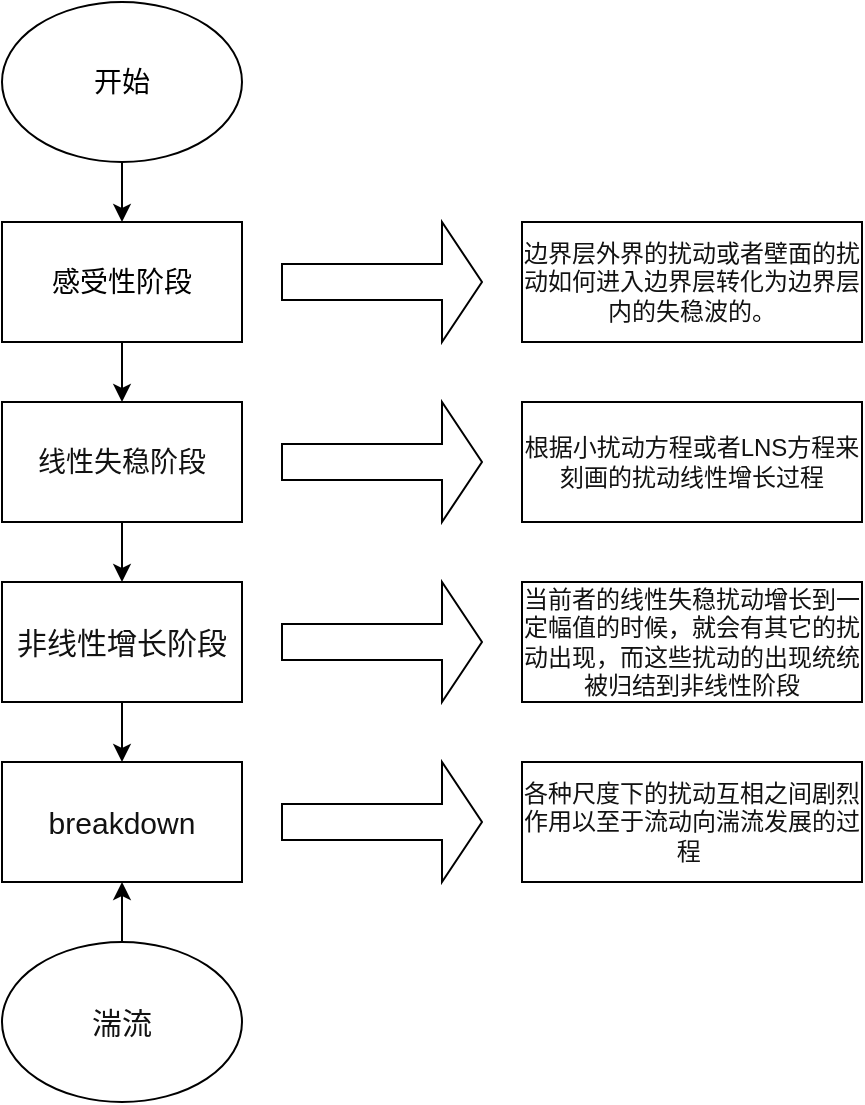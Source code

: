 <mxfile version="13.8.1" type="github">
  <diagram id="C5RBs43oDa-KdzZeNtuy" name="Page-1">
    <mxGraphModel dx="1131" dy="524" grid="1" gridSize="10" guides="1" tooltips="1" connect="1" arrows="1" fold="1" page="1" pageScale="1" pageWidth="827" pageHeight="1169" math="0" shadow="0">
      <root>
        <mxCell id="WIyWlLk6GJQsqaUBKTNV-0" />
        <mxCell id="WIyWlLk6GJQsqaUBKTNV-1" parent="WIyWlLk6GJQsqaUBKTNV-0" />
        <mxCell id="AThCmjyFZTkLYUIXfEgY-18" value="" style="edgeStyle=orthogonalEdgeStyle;rounded=0;orthogonalLoop=1;jettySize=auto;html=1;" edge="1" parent="WIyWlLk6GJQsqaUBKTNV-1" source="AThCmjyFZTkLYUIXfEgY-0" target="AThCmjyFZTkLYUIXfEgY-1">
          <mxGeometry relative="1" as="geometry" />
        </mxCell>
        <mxCell id="AThCmjyFZTkLYUIXfEgY-0" value="&lt;font style=&quot;font-size: 14px&quot;&gt;开始&lt;/font&gt;" style="ellipse;whiteSpace=wrap;html=1;" vertex="1" parent="WIyWlLk6GJQsqaUBKTNV-1">
          <mxGeometry x="310" y="340" width="120" height="80" as="geometry" />
        </mxCell>
        <mxCell id="AThCmjyFZTkLYUIXfEgY-19" value="" style="edgeStyle=orthogonalEdgeStyle;rounded=0;orthogonalLoop=1;jettySize=auto;html=1;" edge="1" parent="WIyWlLk6GJQsqaUBKTNV-1" source="AThCmjyFZTkLYUIXfEgY-1" target="AThCmjyFZTkLYUIXfEgY-4">
          <mxGeometry relative="1" as="geometry" />
        </mxCell>
        <mxCell id="AThCmjyFZTkLYUIXfEgY-1" value="&lt;font style=&quot;font-size: 14px&quot;&gt;感受性阶段&lt;/font&gt;" style="rounded=0;whiteSpace=wrap;html=1;" vertex="1" parent="WIyWlLk6GJQsqaUBKTNV-1">
          <mxGeometry x="310" y="450" width="120" height="60" as="geometry" />
        </mxCell>
        <mxCell id="AThCmjyFZTkLYUIXfEgY-2" value="" style="shape=singleArrow;whiteSpace=wrap;html=1;" vertex="1" parent="WIyWlLk6GJQsqaUBKTNV-1">
          <mxGeometry x="450" y="450" width="100" height="60" as="geometry" />
        </mxCell>
        <mxCell id="AThCmjyFZTkLYUIXfEgY-3" value="&lt;span style=&quot;color: rgb(18 , 18 , 18) ; background-color: rgb(255 , 255 , 255)&quot;&gt;&lt;font style=&quot;font-size: 12px&quot;&gt;边界层外界的扰动或者壁面的扰动如何进入边界层转化为边界层内的失稳波的。&lt;/font&gt;&lt;/span&gt;" style="rounded=0;whiteSpace=wrap;html=1;" vertex="1" parent="WIyWlLk6GJQsqaUBKTNV-1">
          <mxGeometry x="570" y="450" width="170" height="60" as="geometry" />
        </mxCell>
        <mxCell id="AThCmjyFZTkLYUIXfEgY-20" value="" style="edgeStyle=orthogonalEdgeStyle;rounded=0;orthogonalLoop=1;jettySize=auto;html=1;" edge="1" parent="WIyWlLk6GJQsqaUBKTNV-1" source="AThCmjyFZTkLYUIXfEgY-4" target="AThCmjyFZTkLYUIXfEgY-11">
          <mxGeometry relative="1" as="geometry" />
        </mxCell>
        <mxCell id="AThCmjyFZTkLYUIXfEgY-4" value="&lt;span style=&quot;color: rgb(18 , 18 , 18) ; background-color: rgb(255 , 255 , 255)&quot;&gt;&lt;font style=&quot;font-size: 14px&quot;&gt;线性失稳阶段&lt;/font&gt;&lt;/span&gt;" style="whiteSpace=wrap;html=1;rounded=0;" vertex="1" parent="WIyWlLk6GJQsqaUBKTNV-1">
          <mxGeometry x="310" y="540" width="120" height="60" as="geometry" />
        </mxCell>
        <mxCell id="AThCmjyFZTkLYUIXfEgY-6" value="" style="shape=singleArrow;whiteSpace=wrap;html=1;" vertex="1" parent="WIyWlLk6GJQsqaUBKTNV-1">
          <mxGeometry x="450" y="540" width="100" height="60" as="geometry" />
        </mxCell>
        <mxCell id="AThCmjyFZTkLYUIXfEgY-10" value="&lt;span style=&quot;color: rgb(18 , 18 , 18) ; background-color: rgb(255 , 255 , 255)&quot;&gt;&lt;font style=&quot;font-size: 12px&quot;&gt;根据小扰动方程或者LNS方程来刻画的扰动线性增长过程&lt;/font&gt;&lt;/span&gt;" style="rounded=0;whiteSpace=wrap;html=1;" vertex="1" parent="WIyWlLk6GJQsqaUBKTNV-1">
          <mxGeometry x="570" y="540" width="170" height="60" as="geometry" />
        </mxCell>
        <mxCell id="AThCmjyFZTkLYUIXfEgY-21" value="" style="edgeStyle=orthogonalEdgeStyle;rounded=0;orthogonalLoop=1;jettySize=auto;html=1;" edge="1" parent="WIyWlLk6GJQsqaUBKTNV-1" source="AThCmjyFZTkLYUIXfEgY-11" target="AThCmjyFZTkLYUIXfEgY-14">
          <mxGeometry relative="1" as="geometry" />
        </mxCell>
        <mxCell id="AThCmjyFZTkLYUIXfEgY-11" value="&lt;span style=&quot;color: rgb(18 , 18 , 18) ; font-family: , &amp;#34;blinkmacsystemfont&amp;#34; , &amp;#34;helvetica neue&amp;#34; , &amp;#34;pingfang sc&amp;#34; , &amp;#34;microsoft yahei&amp;#34; , &amp;#34;source han sans sc&amp;#34; , &amp;#34;noto sans cjk sc&amp;#34; , &amp;#34;wenquanyi micro hei&amp;#34; , sans-serif ; font-size: 15px ; background-color: rgb(255 , 255 , 255)&quot;&gt;非线性增长阶段&lt;/span&gt;" style="rounded=0;whiteSpace=wrap;html=1;" vertex="1" parent="WIyWlLk6GJQsqaUBKTNV-1">
          <mxGeometry x="310" y="630" width="120" height="60" as="geometry" />
        </mxCell>
        <mxCell id="AThCmjyFZTkLYUIXfEgY-12" value="" style="shape=singleArrow;whiteSpace=wrap;html=1;" vertex="1" parent="WIyWlLk6GJQsqaUBKTNV-1">
          <mxGeometry x="450" y="630" width="100" height="60" as="geometry" />
        </mxCell>
        <mxCell id="AThCmjyFZTkLYUIXfEgY-13" value="&lt;span style=&quot;color: rgb(18 , 18 , 18) ; background-color: rgb(255 , 255 , 255)&quot;&gt;&lt;font style=&quot;font-size: 12px&quot;&gt;当前者的线性失稳扰动增长到一定幅值的时候，就会有其它的扰动出现，而这些扰动的出现统统被归结到非线性阶段&lt;/font&gt;&lt;/span&gt;" style="rounded=0;whiteSpace=wrap;html=1;" vertex="1" parent="WIyWlLk6GJQsqaUBKTNV-1">
          <mxGeometry x="570" y="630" width="170" height="60" as="geometry" />
        </mxCell>
        <mxCell id="AThCmjyFZTkLYUIXfEgY-14" value="&lt;span style=&quot;color: rgb(18 , 18 , 18) ; font-family: , &amp;#34;blinkmacsystemfont&amp;#34; , &amp;#34;helvetica neue&amp;#34; , &amp;#34;pingfang sc&amp;#34; , &amp;#34;microsoft yahei&amp;#34; , &amp;#34;source han sans sc&amp;#34; , &amp;#34;noto sans cjk sc&amp;#34; , &amp;#34;wenquanyi micro hei&amp;#34; , sans-serif ; font-size: 15px ; background-color: rgb(255 , 255 , 255)&quot;&gt;breakdown&lt;/span&gt;" style="rounded=0;whiteSpace=wrap;html=1;" vertex="1" parent="WIyWlLk6GJQsqaUBKTNV-1">
          <mxGeometry x="310" y="720" width="120" height="60" as="geometry" />
        </mxCell>
        <mxCell id="AThCmjyFZTkLYUIXfEgY-15" value="" style="shape=singleArrow;whiteSpace=wrap;html=1;" vertex="1" parent="WIyWlLk6GJQsqaUBKTNV-1">
          <mxGeometry x="450" y="720" width="100" height="60" as="geometry" />
        </mxCell>
        <mxCell id="AThCmjyFZTkLYUIXfEgY-16" value="&lt;span style=&quot;color: rgb(18 , 18 , 18) ; background-color: rgb(255 , 255 , 255)&quot;&gt;&lt;font style=&quot;font-size: 12px&quot;&gt;各种尺度下的扰动互相之间剧烈作用以至于流动向湍流发展的过程&amp;nbsp;&lt;/font&gt;&lt;/span&gt;" style="rounded=0;whiteSpace=wrap;html=1;" vertex="1" parent="WIyWlLk6GJQsqaUBKTNV-1">
          <mxGeometry x="570" y="720" width="170" height="60" as="geometry" />
        </mxCell>
        <mxCell id="AThCmjyFZTkLYUIXfEgY-22" value="" style="edgeStyle=orthogonalEdgeStyle;rounded=0;orthogonalLoop=1;jettySize=auto;html=1;" edge="1" parent="WIyWlLk6GJQsqaUBKTNV-1" source="AThCmjyFZTkLYUIXfEgY-17" target="AThCmjyFZTkLYUIXfEgY-14">
          <mxGeometry relative="1" as="geometry" />
        </mxCell>
        <mxCell id="AThCmjyFZTkLYUIXfEgY-17" value="&lt;span style=&quot;color: rgb(18 , 18 , 18) ; font-family: , &amp;#34;blinkmacsystemfont&amp;#34; , &amp;#34;helvetica neue&amp;#34; , &amp;#34;pingfang sc&amp;#34; , &amp;#34;microsoft yahei&amp;#34; , &amp;#34;source han sans sc&amp;#34; , &amp;#34;noto sans cjk sc&amp;#34; , &amp;#34;wenquanyi micro hei&amp;#34; , sans-serif ; font-size: 15px ; background-color: rgb(255 , 255 , 255)&quot;&gt;湍流&lt;/span&gt;" style="ellipse;whiteSpace=wrap;html=1;" vertex="1" parent="WIyWlLk6GJQsqaUBKTNV-1">
          <mxGeometry x="310" y="810" width="120" height="80" as="geometry" />
        </mxCell>
      </root>
    </mxGraphModel>
  </diagram>
</mxfile>
